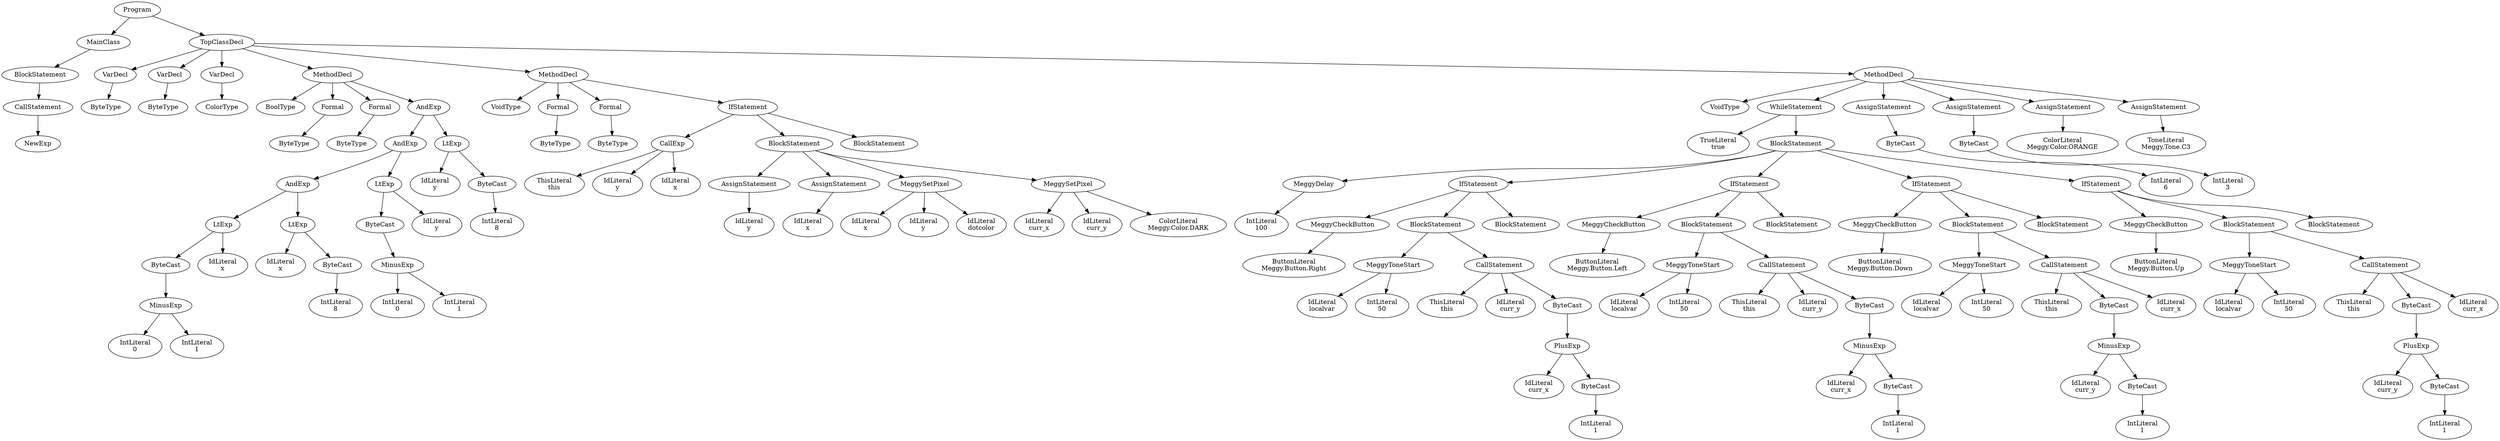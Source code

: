 digraph ASTGraph {
0 [ label="Program" ];
1 [ label="MainClass" ];
0 -> 1
2 [ label="BlockStatement" ];
1 -> 2
3 [ label="CallStatement" ];
2 -> 3
4 [ label="NewExp" ];
3 -> 4
5 [ label="TopClassDecl" ];
0 -> 5
6 [ label="VarDecl" ];
5 -> 6
7 [ label="ByteType" ];
6 -> 7
8 [ label="VarDecl" ];
5 -> 8
9 [ label="ByteType" ];
8 -> 9
10 [ label="VarDecl" ];
5 -> 10
11 [ label="ColorType" ];
10 -> 11
12 [ label="MethodDecl" ];
5 -> 12
13 [ label="BoolType" ];
12 -> 13
14 [ label="Formal" ];
12 -> 14
15 [ label="ByteType" ];
14 -> 15
16 [ label="Formal" ];
12 -> 16
17 [ label="ByteType" ];
16 -> 17
18 [ label="AndExp" ];
12 -> 18
19 [ label="AndExp" ];
18 -> 19
20 [ label="AndExp" ];
19 -> 20
21 [ label="LtExp" ];
20 -> 21
22 [ label="ByteCast" ];
21 -> 22
23 [ label="MinusExp" ];
22 -> 23
24 [ label="IntLiteral\n0" ];
23 -> 24
25 [ label="IntLiteral\n1" ];
23 -> 25
26 [ label="IdLiteral\nx" ];
21 -> 26
27 [ label="LtExp" ];
20 -> 27
28 [ label="IdLiteral\nx" ];
27 -> 28
29 [ label="ByteCast" ];
27 -> 29
30 [ label="IntLiteral\n8" ];
29 -> 30
31 [ label="LtExp" ];
19 -> 31
32 [ label="ByteCast" ];
31 -> 32
33 [ label="MinusExp" ];
32 -> 33
34 [ label="IntLiteral\n0" ];
33 -> 34
35 [ label="IntLiteral\n1" ];
33 -> 35
36 [ label="IdLiteral\ny" ];
31 -> 36
37 [ label="LtExp" ];
18 -> 37
38 [ label="IdLiteral\ny" ];
37 -> 38
39 [ label="ByteCast" ];
37 -> 39
40 [ label="IntLiteral\n8" ];
39 -> 40
41 [ label="MethodDecl" ];
5 -> 41
42 [ label="VoidType" ];
41 -> 42
43 [ label="Formal" ];
41 -> 43
44 [ label="ByteType" ];
43 -> 44
45 [ label="Formal" ];
41 -> 45
46 [ label="ByteType" ];
45 -> 46
47 [ label="IfStatement" ];
41 -> 47
48 [ label="CallExp" ];
47 -> 48
49 [ label="ThisLiteral\nthis" ];
48 -> 49
50 [ label="IdLiteral\ny" ];
48 -> 50
51 [ label="IdLiteral\nx" ];
48 -> 51
52 [ label="BlockStatement" ];
47 -> 52
53 [ label="AssignStatement" ];
52 -> 53
54 [ label="IdLiteral\ny" ];
53 -> 54
55 [ label="AssignStatement" ];
52 -> 55
56 [ label="IdLiteral\nx" ];
55 -> 56
57 [ label="MeggySetPixel" ];
52 -> 57
58 [ label="IdLiteral\nx" ];
57 -> 58
59 [ label="IdLiteral\ny" ];
57 -> 59
60 [ label="IdLiteral\ndotcolor" ];
57 -> 60
61 [ label="MeggySetPixel" ];
52 -> 61
62 [ label="IdLiteral\ncurr_x" ];
61 -> 62
63 [ label="IdLiteral\ncurr_y" ];
61 -> 63
64 [ label="ColorLiteral\nMeggy.Color.DARK" ];
61 -> 64
65 [ label="BlockStatement" ];
47 -> 65
66 [ label="MethodDecl" ];
5 -> 66
67 [ label="VoidType" ];
66 -> 67
68 [ label="WhileStatement" ];
66 -> 68
69 [ label="TrueLiteral\ntrue" ];
68 -> 69
70 [ label="BlockStatement" ];
68 -> 70
71 [ label="MeggyDelay" ];
70 -> 71
72 [ label="IntLiteral\n100" ];
71 -> 72
73 [ label="IfStatement" ];
70 -> 73
74 [ label="MeggyCheckButton" ];
73 -> 74
75 [ label="ButtonLiteral\nMeggy.Button.Right" ];
74 -> 75
76 [ label="BlockStatement" ];
73 -> 76
77 [ label="MeggyToneStart" ];
76 -> 77
78 [ label="IdLiteral\nlocalvar" ];
77 -> 78
79 [ label="IntLiteral\n50" ];
77 -> 79
80 [ label="CallStatement" ];
76 -> 80
81 [ label="ThisLiteral\nthis" ];
80 -> 81
82 [ label="IdLiteral\ncurr_y" ];
80 -> 82
83 [ label="ByteCast" ];
80 -> 83
84 [ label="PlusExp" ];
83 -> 84
85 [ label="IdLiteral\ncurr_x" ];
84 -> 85
86 [ label="ByteCast" ];
84 -> 86
87 [ label="IntLiteral\n1" ];
86 -> 87
88 [ label="BlockStatement" ];
73 -> 88
89 [ label="IfStatement" ];
70 -> 89
90 [ label="MeggyCheckButton" ];
89 -> 90
91 [ label="ButtonLiteral\nMeggy.Button.Left" ];
90 -> 91
92 [ label="BlockStatement" ];
89 -> 92
93 [ label="MeggyToneStart" ];
92 -> 93
94 [ label="IdLiteral\nlocalvar" ];
93 -> 94
95 [ label="IntLiteral\n50" ];
93 -> 95
96 [ label="CallStatement" ];
92 -> 96
97 [ label="ThisLiteral\nthis" ];
96 -> 97
98 [ label="IdLiteral\ncurr_y" ];
96 -> 98
99 [ label="ByteCast" ];
96 -> 99
100 [ label="MinusExp" ];
99 -> 100
101 [ label="IdLiteral\ncurr_x" ];
100 -> 101
102 [ label="ByteCast" ];
100 -> 102
103 [ label="IntLiteral\n1" ];
102 -> 103
104 [ label="BlockStatement" ];
89 -> 104
105 [ label="IfStatement" ];
70 -> 105
106 [ label="MeggyCheckButton" ];
105 -> 106
107 [ label="ButtonLiteral\nMeggy.Button.Down" ];
106 -> 107
108 [ label="BlockStatement" ];
105 -> 108
109 [ label="MeggyToneStart" ];
108 -> 109
110 [ label="IdLiteral\nlocalvar" ];
109 -> 110
111 [ label="IntLiteral\n50" ];
109 -> 111
112 [ label="CallStatement" ];
108 -> 112
113 [ label="ThisLiteral\nthis" ];
112 -> 113
114 [ label="ByteCast" ];
112 -> 114
115 [ label="MinusExp" ];
114 -> 115
116 [ label="IdLiteral\ncurr_y" ];
115 -> 116
117 [ label="ByteCast" ];
115 -> 117
118 [ label="IntLiteral\n1" ];
117 -> 118
119 [ label="IdLiteral\ncurr_x" ];
112 -> 119
120 [ label="BlockStatement" ];
105 -> 120
121 [ label="IfStatement" ];
70 -> 121
122 [ label="MeggyCheckButton" ];
121 -> 122
123 [ label="ButtonLiteral\nMeggy.Button.Up" ];
122 -> 123
124 [ label="BlockStatement" ];
121 -> 124
125 [ label="MeggyToneStart" ];
124 -> 125
126 [ label="IdLiteral\nlocalvar" ];
125 -> 126
127 [ label="IntLiteral\n50" ];
125 -> 127
128 [ label="CallStatement" ];
124 -> 128
129 [ label="ThisLiteral\nthis" ];
128 -> 129
130 [ label="ByteCast" ];
128 -> 130
131 [ label="PlusExp" ];
130 -> 131
132 [ label="IdLiteral\ncurr_y" ];
131 -> 132
133 [ label="ByteCast" ];
131 -> 133
134 [ label="IntLiteral\n1" ];
133 -> 134
135 [ label="IdLiteral\ncurr_x" ];
128 -> 135
136 [ label="BlockStatement" ];
121 -> 136
137 [ label="AssignStatement" ];
66 -> 137
138 [ label="ByteCast" ];
137 -> 138
139 [ label="IntLiteral\n6" ];
138 -> 139
140 [ label="AssignStatement" ];
66 -> 140
141 [ label="ByteCast" ];
140 -> 141
142 [ label="IntLiteral\n3" ];
141 -> 142
143 [ label="AssignStatement" ];
66 -> 143
144 [ label="ColorLiteral\nMeggy.Color.ORANGE" ];
143 -> 144
145 [ label="AssignStatement" ];
66 -> 145
146 [ label="ToneLiteral\nMeggy.Tone.C3" ];
145 -> 146
}
